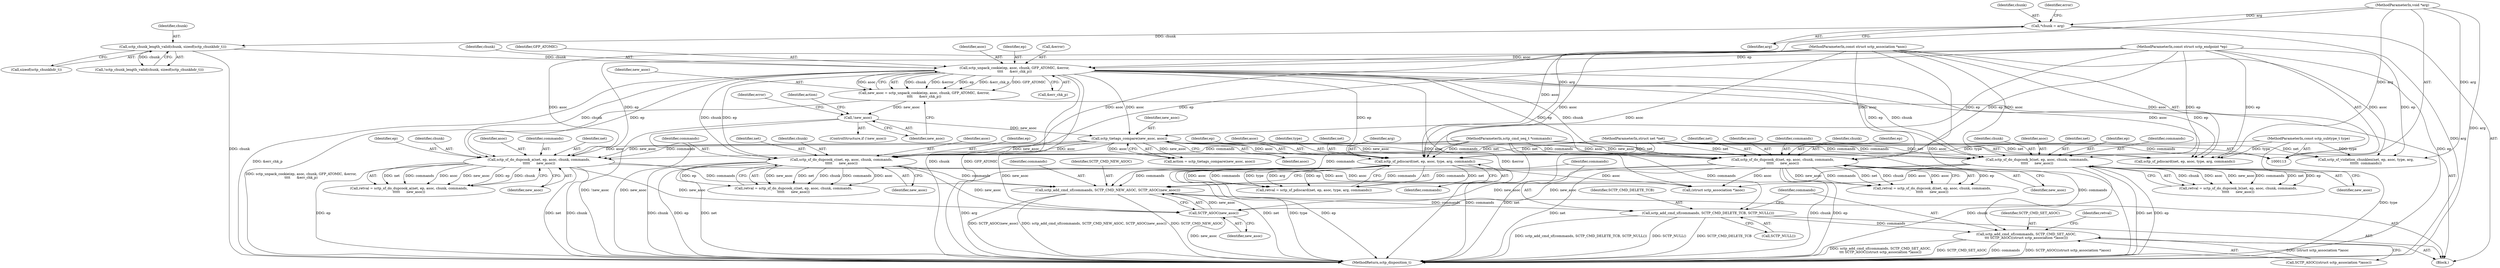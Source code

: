 digraph "1_linux_f2815633504b442ca0b0605c16bf3d88a3a0fcea@del" {
"1000285" [label="(Call,sctp_add_cmd_sf(commands, SCTP_CMD_NEW_ASOC, SCTP_ASOC(new_asoc)))"];
"1000255" [label="(Call,sctp_sf_do_dupcook_c(net, ep, asoc, chunk, commands,\n\t\t\t\t\t      new_asoc))"];
"1000114" [label="(MethodParameterIn,struct net *net)"];
"1000178" [label="(Call,sctp_unpack_cookie(ep, asoc, chunk, GFP_ATOMIC, &error,\n\t\t\t\t      &err_chk_p))"];
"1000115" [label="(MethodParameterIn,const struct sctp_endpoint *ep)"];
"1000116" [label="(MethodParameterIn,const struct sctp_association *asoc)"];
"1000135" [label="(Call,sctp_chunk_length_valid(chunk, sizeof(sctp_chunkhdr_t)))"];
"1000123" [label="(Call,*chunk = arg)"];
"1000118" [label="(MethodParameterIn,void *arg)"];
"1000224" [label="(Call,sctp_tietags_compare(new_asoc, asoc))"];
"1000188" [label="(Call,!new_asoc)"];
"1000176" [label="(Call,new_asoc = sctp_unpack_cookie(ep, asoc, chunk, GFP_ATOMIC, &error,\n\t\t\t\t      &err_chk_p))"];
"1000119" [label="(MethodParameterIn,sctp_cmd_seq_t *commands)"];
"1000233" [label="(Call,sctp_sf_do_dupcook_a(net, ep, asoc, chunk, commands,\n\t\t\t\t\t      new_asoc))"];
"1000277" [label="(Call,sctp_sf_pdiscard(net, ep, asoc, type, arg, commands))"];
"1000117" [label="(MethodParameterIn,const sctp_subtype_t type)"];
"1000266" [label="(Call,sctp_sf_do_dupcook_d(net, ep, asoc, chunk, commands,\n\t\t\t\t\t      new_asoc))"];
"1000244" [label="(Call,sctp_sf_do_dupcook_b(net, ep, asoc, chunk, commands,\n\t\t\t\t\t      new_asoc))"];
"1000288" [label="(Call,SCTP_ASOC(new_asoc))"];
"1000290" [label="(Call,sctp_add_cmd_sf(commands, SCTP_CMD_DELETE_TCB, SCTP_NULL()))"];
"1000294" [label="(Call,sctp_add_cmd_sf(commands, SCTP_CMD_SET_ASOC,\n\t\t\t SCTP_ASOC((struct sctp_association *)asoc)))"];
"1000215" [label="(Call,sctp_sf_pdiscard(net, ep, asoc, type, arg, commands))"];
"1000275" [label="(Call,retval = sctp_sf_pdiscard(net, ep, asoc, type, arg, commands))"];
"1000272" [label="(Identifier,new_asoc)"];
"1000123" [label="(Call,*chunk = arg)"];
"1000294" [label="(Call,sctp_add_cmd_sf(commands, SCTP_CMD_SET_ASOC,\n\t\t\t SCTP_ASOC((struct sctp_association *)asoc)))"];
"1000231" [label="(Call,retval = sctp_sf_do_dupcook_a(net, ep, asoc, chunk, commands,\n\t\t\t\t\t      new_asoc))"];
"1000119" [label="(MethodParameterIn,sctp_cmd_seq_t *commands)"];
"1000124" [label="(Identifier,chunk)"];
"1000292" [label="(Identifier,SCTP_CMD_DELETE_TCB)"];
"1000140" [label="(Call,sctp_sf_violation_chunklen(net, ep, asoc, type, arg,\n\t\t\t\t\t\t  commands))"];
"1000260" [label="(Identifier,commands)"];
"1000264" [label="(Call,retval = sctp_sf_do_dupcook_d(net, ep, asoc, chunk, commands,\n\t\t\t\t\t      new_asoc))"];
"1000188" [label="(Call,!new_asoc)"];
"1000295" [label="(Identifier,commands)"];
"1000286" [label="(Identifier,commands)"];
"1000224" [label="(Call,sctp_tietags_compare(new_asoc, asoc))"];
"1000244" [label="(Call,sctp_sf_do_dupcook_b(net, ep, asoc, chunk, commands,\n\t\t\t\t\t      new_asoc))"];
"1000287" [label="(Identifier,SCTP_CMD_NEW_ASOC)"];
"1000135" [label="(Call,sctp_chunk_length_valid(chunk, sizeof(sctp_chunkhdr_t)))"];
"1000222" [label="(Call,action = sctp_tietags_compare(new_asoc, asoc))"];
"1000179" [label="(Identifier,ep)"];
"1000267" [label="(Identifier,net)"];
"1000279" [label="(Identifier,ep)"];
"1000185" [label="(Call,&err_chk_p)"];
"1000183" [label="(Call,&error)"];
"1000178" [label="(Call,sctp_unpack_cookie(ep, asoc, chunk, GFP_ATOMIC, &error,\n\t\t\t\t      &err_chk_p))"];
"1000242" [label="(Call,retval = sctp_sf_do_dupcook_b(net, ep, asoc, chunk, commands,\n\t\t\t\t\t      new_asoc))"];
"1000187" [label="(ControlStructure,if (!new_asoc))"];
"1000248" [label="(Identifier,chunk)"];
"1000225" [label="(Identifier,new_asoc)"];
"1000266" [label="(Call,sctp_sf_do_dupcook_d(net, ep, asoc, chunk, commands,\n\t\t\t\t\t      new_asoc))"];
"1000120" [label="(Block,)"];
"1000250" [label="(Identifier,new_asoc)"];
"1000291" [label="(Identifier,commands)"];
"1000298" [label="(Call,(struct sctp_association *)asoc)"];
"1000181" [label="(Identifier,chunk)"];
"1000226" [label="(Identifier,asoc)"];
"1000306" [label="(MethodReturn,sctp_disposition_t)"];
"1000261" [label="(Identifier,new_asoc)"];
"1000137" [label="(Call,sizeof(sctp_chunkhdr_t))"];
"1000297" [label="(Call,SCTP_ASOC((struct sctp_association *)asoc))"];
"1000116" [label="(MethodParameterIn,const struct sctp_association *asoc)"];
"1000236" [label="(Identifier,asoc)"];
"1000269" [label="(Identifier,asoc)"];
"1000271" [label="(Identifier,commands)"];
"1000256" [label="(Identifier,net)"];
"1000280" [label="(Identifier,asoc)"];
"1000247" [label="(Identifier,asoc)"];
"1000281" [label="(Identifier,type)"];
"1000293" [label="(Call,SCTP_NULL())"];
"1000278" [label="(Identifier,net)"];
"1000238" [label="(Identifier,commands)"];
"1000234" [label="(Identifier,net)"];
"1000259" [label="(Identifier,chunk)"];
"1000115" [label="(MethodParameterIn,const struct sctp_endpoint *ep)"];
"1000296" [label="(Identifier,SCTP_CMD_SET_ASOC)"];
"1000277" [label="(Call,sctp_sf_pdiscard(net, ep, asoc, type, arg, commands))"];
"1000270" [label="(Identifier,chunk)"];
"1000253" [label="(Call,retval = sctp_sf_do_dupcook_c(net, ep, asoc, chunk, commands,\n\t\t\t\t\t      new_asoc))"];
"1000268" [label="(Identifier,ep)"];
"1000192" [label="(Identifier,error)"];
"1000223" [label="(Identifier,action)"];
"1000288" [label="(Call,SCTP_ASOC(new_asoc))"];
"1000114" [label="(MethodParameterIn,struct net *net)"];
"1000125" [label="(Identifier,arg)"];
"1000245" [label="(Identifier,net)"];
"1000136" [label="(Identifier,chunk)"];
"1000258" [label="(Identifier,asoc)"];
"1000246" [label="(Identifier,ep)"];
"1000118" [label="(MethodParameterIn,void *arg)"];
"1000282" [label="(Identifier,arg)"];
"1000182" [label="(Identifier,GFP_ATOMIC)"];
"1000289" [label="(Identifier,new_asoc)"];
"1000233" [label="(Call,sctp_sf_do_dupcook_a(net, ep, asoc, chunk, commands,\n\t\t\t\t\t      new_asoc))"];
"1000302" [label="(Identifier,retval)"];
"1000176" [label="(Call,new_asoc = sctp_unpack_cookie(ep, asoc, chunk, GFP_ATOMIC, &error,\n\t\t\t\t      &err_chk_p))"];
"1000235" [label="(Identifier,ep)"];
"1000129" [label="(Identifier,error)"];
"1000283" [label="(Identifier,commands)"];
"1000189" [label="(Identifier,new_asoc)"];
"1000134" [label="(Call,!sctp_chunk_length_valid(chunk, sizeof(sctp_chunkhdr_t)))"];
"1000239" [label="(Identifier,new_asoc)"];
"1000285" [label="(Call,sctp_add_cmd_sf(commands, SCTP_CMD_NEW_ASOC, SCTP_ASOC(new_asoc)))"];
"1000180" [label="(Identifier,asoc)"];
"1000237" [label="(Identifier,chunk)"];
"1000290" [label="(Call,sctp_add_cmd_sf(commands, SCTP_CMD_DELETE_TCB, SCTP_NULL()))"];
"1000255" [label="(Call,sctp_sf_do_dupcook_c(net, ep, asoc, chunk, commands,\n\t\t\t\t\t      new_asoc))"];
"1000177" [label="(Identifier,new_asoc)"];
"1000257" [label="(Identifier,ep)"];
"1000249" [label="(Identifier,commands)"];
"1000117" [label="(MethodParameterIn,const sctp_subtype_t type)"];
"1000285" -> "1000120"  [label="AST: "];
"1000285" -> "1000288"  [label="CFG: "];
"1000286" -> "1000285"  [label="AST: "];
"1000287" -> "1000285"  [label="AST: "];
"1000288" -> "1000285"  [label="AST: "];
"1000291" -> "1000285"  [label="CFG: "];
"1000285" -> "1000306"  [label="DDG: sctp_add_cmd_sf(commands, SCTP_CMD_NEW_ASOC, SCTP_ASOC(new_asoc))"];
"1000285" -> "1000306"  [label="DDG: SCTP_CMD_NEW_ASOC"];
"1000285" -> "1000306"  [label="DDG: SCTP_ASOC(new_asoc)"];
"1000255" -> "1000285"  [label="DDG: commands"];
"1000233" -> "1000285"  [label="DDG: commands"];
"1000277" -> "1000285"  [label="DDG: commands"];
"1000266" -> "1000285"  [label="DDG: commands"];
"1000244" -> "1000285"  [label="DDG: commands"];
"1000119" -> "1000285"  [label="DDG: commands"];
"1000288" -> "1000285"  [label="DDG: new_asoc"];
"1000285" -> "1000290"  [label="DDG: commands"];
"1000255" -> "1000253"  [label="AST: "];
"1000255" -> "1000261"  [label="CFG: "];
"1000256" -> "1000255"  [label="AST: "];
"1000257" -> "1000255"  [label="AST: "];
"1000258" -> "1000255"  [label="AST: "];
"1000259" -> "1000255"  [label="AST: "];
"1000260" -> "1000255"  [label="AST: "];
"1000261" -> "1000255"  [label="AST: "];
"1000253" -> "1000255"  [label="CFG: "];
"1000255" -> "1000306"  [label="DDG: chunk"];
"1000255" -> "1000306"  [label="DDG: ep"];
"1000255" -> "1000306"  [label="DDG: net"];
"1000255" -> "1000253"  [label="DDG: new_asoc"];
"1000255" -> "1000253"  [label="DDG: net"];
"1000255" -> "1000253"  [label="DDG: chunk"];
"1000255" -> "1000253"  [label="DDG: commands"];
"1000255" -> "1000253"  [label="DDG: asoc"];
"1000255" -> "1000253"  [label="DDG: ep"];
"1000114" -> "1000255"  [label="DDG: net"];
"1000178" -> "1000255"  [label="DDG: ep"];
"1000178" -> "1000255"  [label="DDG: chunk"];
"1000115" -> "1000255"  [label="DDG: ep"];
"1000224" -> "1000255"  [label="DDG: asoc"];
"1000224" -> "1000255"  [label="DDG: new_asoc"];
"1000116" -> "1000255"  [label="DDG: asoc"];
"1000119" -> "1000255"  [label="DDG: commands"];
"1000255" -> "1000288"  [label="DDG: new_asoc"];
"1000255" -> "1000298"  [label="DDG: asoc"];
"1000114" -> "1000113"  [label="AST: "];
"1000114" -> "1000306"  [label="DDG: net"];
"1000114" -> "1000140"  [label="DDG: net"];
"1000114" -> "1000215"  [label="DDG: net"];
"1000114" -> "1000233"  [label="DDG: net"];
"1000114" -> "1000244"  [label="DDG: net"];
"1000114" -> "1000266"  [label="DDG: net"];
"1000114" -> "1000277"  [label="DDG: net"];
"1000178" -> "1000176"  [label="AST: "];
"1000178" -> "1000185"  [label="CFG: "];
"1000179" -> "1000178"  [label="AST: "];
"1000180" -> "1000178"  [label="AST: "];
"1000181" -> "1000178"  [label="AST: "];
"1000182" -> "1000178"  [label="AST: "];
"1000183" -> "1000178"  [label="AST: "];
"1000185" -> "1000178"  [label="AST: "];
"1000176" -> "1000178"  [label="CFG: "];
"1000178" -> "1000306"  [label="DDG: &err_chk_p"];
"1000178" -> "1000306"  [label="DDG: chunk"];
"1000178" -> "1000306"  [label="DDG: GFP_ATOMIC"];
"1000178" -> "1000306"  [label="DDG: &error"];
"1000178" -> "1000176"  [label="DDG: chunk"];
"1000178" -> "1000176"  [label="DDG: &error"];
"1000178" -> "1000176"  [label="DDG: ep"];
"1000178" -> "1000176"  [label="DDG: &err_chk_p"];
"1000178" -> "1000176"  [label="DDG: GFP_ATOMIC"];
"1000178" -> "1000176"  [label="DDG: asoc"];
"1000115" -> "1000178"  [label="DDG: ep"];
"1000116" -> "1000178"  [label="DDG: asoc"];
"1000135" -> "1000178"  [label="DDG: chunk"];
"1000178" -> "1000215"  [label="DDG: ep"];
"1000178" -> "1000215"  [label="DDG: asoc"];
"1000178" -> "1000224"  [label="DDG: asoc"];
"1000178" -> "1000233"  [label="DDG: ep"];
"1000178" -> "1000233"  [label="DDG: chunk"];
"1000178" -> "1000244"  [label="DDG: ep"];
"1000178" -> "1000244"  [label="DDG: chunk"];
"1000178" -> "1000266"  [label="DDG: ep"];
"1000178" -> "1000266"  [label="DDG: chunk"];
"1000178" -> "1000277"  [label="DDG: ep"];
"1000115" -> "1000113"  [label="AST: "];
"1000115" -> "1000306"  [label="DDG: ep"];
"1000115" -> "1000140"  [label="DDG: ep"];
"1000115" -> "1000215"  [label="DDG: ep"];
"1000115" -> "1000233"  [label="DDG: ep"];
"1000115" -> "1000244"  [label="DDG: ep"];
"1000115" -> "1000266"  [label="DDG: ep"];
"1000115" -> "1000277"  [label="DDG: ep"];
"1000116" -> "1000113"  [label="AST: "];
"1000116" -> "1000306"  [label="DDG: asoc"];
"1000116" -> "1000140"  [label="DDG: asoc"];
"1000116" -> "1000215"  [label="DDG: asoc"];
"1000116" -> "1000224"  [label="DDG: asoc"];
"1000116" -> "1000233"  [label="DDG: asoc"];
"1000116" -> "1000244"  [label="DDG: asoc"];
"1000116" -> "1000266"  [label="DDG: asoc"];
"1000116" -> "1000277"  [label="DDG: asoc"];
"1000116" -> "1000298"  [label="DDG: asoc"];
"1000135" -> "1000134"  [label="AST: "];
"1000135" -> "1000137"  [label="CFG: "];
"1000136" -> "1000135"  [label="AST: "];
"1000137" -> "1000135"  [label="AST: "];
"1000134" -> "1000135"  [label="CFG: "];
"1000135" -> "1000306"  [label="DDG: chunk"];
"1000135" -> "1000134"  [label="DDG: chunk"];
"1000123" -> "1000135"  [label="DDG: chunk"];
"1000123" -> "1000120"  [label="AST: "];
"1000123" -> "1000125"  [label="CFG: "];
"1000124" -> "1000123"  [label="AST: "];
"1000125" -> "1000123"  [label="AST: "];
"1000129" -> "1000123"  [label="CFG: "];
"1000123" -> "1000306"  [label="DDG: arg"];
"1000118" -> "1000123"  [label="DDG: arg"];
"1000118" -> "1000113"  [label="AST: "];
"1000118" -> "1000306"  [label="DDG: arg"];
"1000118" -> "1000140"  [label="DDG: arg"];
"1000118" -> "1000215"  [label="DDG: arg"];
"1000118" -> "1000277"  [label="DDG: arg"];
"1000224" -> "1000222"  [label="AST: "];
"1000224" -> "1000226"  [label="CFG: "];
"1000225" -> "1000224"  [label="AST: "];
"1000226" -> "1000224"  [label="AST: "];
"1000222" -> "1000224"  [label="CFG: "];
"1000224" -> "1000222"  [label="DDG: new_asoc"];
"1000224" -> "1000222"  [label="DDG: asoc"];
"1000188" -> "1000224"  [label="DDG: new_asoc"];
"1000224" -> "1000233"  [label="DDG: asoc"];
"1000224" -> "1000233"  [label="DDG: new_asoc"];
"1000224" -> "1000244"  [label="DDG: asoc"];
"1000224" -> "1000244"  [label="DDG: new_asoc"];
"1000224" -> "1000266"  [label="DDG: asoc"];
"1000224" -> "1000266"  [label="DDG: new_asoc"];
"1000224" -> "1000277"  [label="DDG: asoc"];
"1000224" -> "1000288"  [label="DDG: new_asoc"];
"1000188" -> "1000187"  [label="AST: "];
"1000188" -> "1000189"  [label="CFG: "];
"1000189" -> "1000188"  [label="AST: "];
"1000192" -> "1000188"  [label="CFG: "];
"1000223" -> "1000188"  [label="CFG: "];
"1000188" -> "1000306"  [label="DDG: !new_asoc"];
"1000188" -> "1000306"  [label="DDG: new_asoc"];
"1000176" -> "1000188"  [label="DDG: new_asoc"];
"1000176" -> "1000120"  [label="AST: "];
"1000177" -> "1000176"  [label="AST: "];
"1000189" -> "1000176"  [label="CFG: "];
"1000176" -> "1000306"  [label="DDG: sctp_unpack_cookie(ep, asoc, chunk, GFP_ATOMIC, &error,\n\t\t\t\t      &err_chk_p)"];
"1000119" -> "1000113"  [label="AST: "];
"1000119" -> "1000306"  [label="DDG: commands"];
"1000119" -> "1000140"  [label="DDG: commands"];
"1000119" -> "1000215"  [label="DDG: commands"];
"1000119" -> "1000233"  [label="DDG: commands"];
"1000119" -> "1000244"  [label="DDG: commands"];
"1000119" -> "1000266"  [label="DDG: commands"];
"1000119" -> "1000277"  [label="DDG: commands"];
"1000119" -> "1000290"  [label="DDG: commands"];
"1000119" -> "1000294"  [label="DDG: commands"];
"1000233" -> "1000231"  [label="AST: "];
"1000233" -> "1000239"  [label="CFG: "];
"1000234" -> "1000233"  [label="AST: "];
"1000235" -> "1000233"  [label="AST: "];
"1000236" -> "1000233"  [label="AST: "];
"1000237" -> "1000233"  [label="AST: "];
"1000238" -> "1000233"  [label="AST: "];
"1000239" -> "1000233"  [label="AST: "];
"1000231" -> "1000233"  [label="CFG: "];
"1000233" -> "1000306"  [label="DDG: chunk"];
"1000233" -> "1000306"  [label="DDG: ep"];
"1000233" -> "1000306"  [label="DDG: net"];
"1000233" -> "1000231"  [label="DDG: net"];
"1000233" -> "1000231"  [label="DDG: commands"];
"1000233" -> "1000231"  [label="DDG: asoc"];
"1000233" -> "1000231"  [label="DDG: new_asoc"];
"1000233" -> "1000231"  [label="DDG: ep"];
"1000233" -> "1000231"  [label="DDG: chunk"];
"1000233" -> "1000288"  [label="DDG: new_asoc"];
"1000233" -> "1000298"  [label="DDG: asoc"];
"1000277" -> "1000275"  [label="AST: "];
"1000277" -> "1000283"  [label="CFG: "];
"1000278" -> "1000277"  [label="AST: "];
"1000279" -> "1000277"  [label="AST: "];
"1000280" -> "1000277"  [label="AST: "];
"1000281" -> "1000277"  [label="AST: "];
"1000282" -> "1000277"  [label="AST: "];
"1000283" -> "1000277"  [label="AST: "];
"1000275" -> "1000277"  [label="CFG: "];
"1000277" -> "1000306"  [label="DDG: arg"];
"1000277" -> "1000306"  [label="DDG: net"];
"1000277" -> "1000306"  [label="DDG: type"];
"1000277" -> "1000306"  [label="DDG: ep"];
"1000277" -> "1000275"  [label="DDG: net"];
"1000277" -> "1000275"  [label="DDG: asoc"];
"1000277" -> "1000275"  [label="DDG: commands"];
"1000277" -> "1000275"  [label="DDG: type"];
"1000277" -> "1000275"  [label="DDG: arg"];
"1000277" -> "1000275"  [label="DDG: ep"];
"1000117" -> "1000277"  [label="DDG: type"];
"1000277" -> "1000298"  [label="DDG: asoc"];
"1000117" -> "1000113"  [label="AST: "];
"1000117" -> "1000306"  [label="DDG: type"];
"1000117" -> "1000140"  [label="DDG: type"];
"1000117" -> "1000215"  [label="DDG: type"];
"1000266" -> "1000264"  [label="AST: "];
"1000266" -> "1000272"  [label="CFG: "];
"1000267" -> "1000266"  [label="AST: "];
"1000268" -> "1000266"  [label="AST: "];
"1000269" -> "1000266"  [label="AST: "];
"1000270" -> "1000266"  [label="AST: "];
"1000271" -> "1000266"  [label="AST: "];
"1000272" -> "1000266"  [label="AST: "];
"1000264" -> "1000266"  [label="CFG: "];
"1000266" -> "1000306"  [label="DDG: ep"];
"1000266" -> "1000306"  [label="DDG: net"];
"1000266" -> "1000306"  [label="DDG: chunk"];
"1000266" -> "1000264"  [label="DDG: ep"];
"1000266" -> "1000264"  [label="DDG: new_asoc"];
"1000266" -> "1000264"  [label="DDG: commands"];
"1000266" -> "1000264"  [label="DDG: net"];
"1000266" -> "1000264"  [label="DDG: chunk"];
"1000266" -> "1000264"  [label="DDG: asoc"];
"1000266" -> "1000288"  [label="DDG: new_asoc"];
"1000266" -> "1000298"  [label="DDG: asoc"];
"1000244" -> "1000242"  [label="AST: "];
"1000244" -> "1000250"  [label="CFG: "];
"1000245" -> "1000244"  [label="AST: "];
"1000246" -> "1000244"  [label="AST: "];
"1000247" -> "1000244"  [label="AST: "];
"1000248" -> "1000244"  [label="AST: "];
"1000249" -> "1000244"  [label="AST: "];
"1000250" -> "1000244"  [label="AST: "];
"1000242" -> "1000244"  [label="CFG: "];
"1000244" -> "1000306"  [label="DDG: chunk"];
"1000244" -> "1000306"  [label="DDG: net"];
"1000244" -> "1000306"  [label="DDG: ep"];
"1000244" -> "1000242"  [label="DDG: chunk"];
"1000244" -> "1000242"  [label="DDG: asoc"];
"1000244" -> "1000242"  [label="DDG: new_asoc"];
"1000244" -> "1000242"  [label="DDG: commands"];
"1000244" -> "1000242"  [label="DDG: net"];
"1000244" -> "1000242"  [label="DDG: ep"];
"1000244" -> "1000288"  [label="DDG: new_asoc"];
"1000244" -> "1000298"  [label="DDG: asoc"];
"1000288" -> "1000289"  [label="CFG: "];
"1000289" -> "1000288"  [label="AST: "];
"1000288" -> "1000306"  [label="DDG: new_asoc"];
"1000290" -> "1000120"  [label="AST: "];
"1000290" -> "1000293"  [label="CFG: "];
"1000291" -> "1000290"  [label="AST: "];
"1000292" -> "1000290"  [label="AST: "];
"1000293" -> "1000290"  [label="AST: "];
"1000295" -> "1000290"  [label="CFG: "];
"1000290" -> "1000306"  [label="DDG: SCTP_CMD_DELETE_TCB"];
"1000290" -> "1000306"  [label="DDG: sctp_add_cmd_sf(commands, SCTP_CMD_DELETE_TCB, SCTP_NULL())"];
"1000290" -> "1000306"  [label="DDG: SCTP_NULL()"];
"1000290" -> "1000294"  [label="DDG: commands"];
"1000294" -> "1000120"  [label="AST: "];
"1000294" -> "1000297"  [label="CFG: "];
"1000295" -> "1000294"  [label="AST: "];
"1000296" -> "1000294"  [label="AST: "];
"1000297" -> "1000294"  [label="AST: "];
"1000302" -> "1000294"  [label="CFG: "];
"1000294" -> "1000306"  [label="DDG: SCTP_ASOC((struct sctp_association *)asoc)"];
"1000294" -> "1000306"  [label="DDG: sctp_add_cmd_sf(commands, SCTP_CMD_SET_ASOC,\n\t\t\t SCTP_ASOC((struct sctp_association *)asoc))"];
"1000294" -> "1000306"  [label="DDG: SCTP_CMD_SET_ASOC"];
"1000294" -> "1000306"  [label="DDG: commands"];
"1000297" -> "1000294"  [label="DDG: (struct sctp_association *)asoc"];
}
